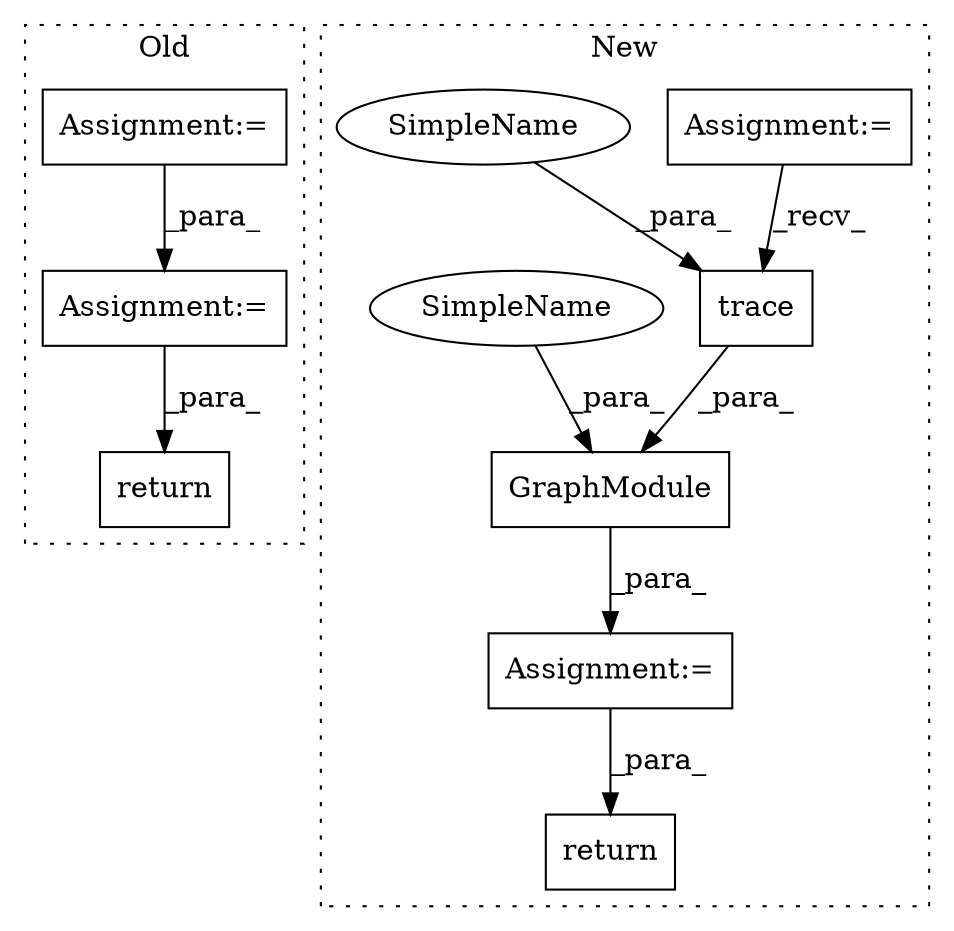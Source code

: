 digraph G {
subgraph cluster0 {
1 [label="return" a="41" s="7301" l="12" shape="box"];
6 [label="Assignment:=" a="7" s="6449" l="1" shape="box"];
7 [label="Assignment:=" a="7" s="7117" l="1" shape="box"];
label = "Old";
style="dotted";
}
subgraph cluster1 {
2 [label="trace" a="32" s="8619,8632" l="6,1" shape="box"];
3 [label="Assignment:=" a="7" s="8589" l="1" shape="box"];
4 [label="Assignment:=" a="7" s="8384" l="8" shape="box"];
5 [label="return" a="41" s="8640" l="7" shape="box"];
8 [label="GraphModule" a="32" s="8590,8633" l="12,1" shape="box"];
9 [label="SimpleName" a="42" s="8625" l="7" shape="ellipse"];
10 [label="SimpleName" a="42" s="8602" l="7" shape="ellipse"];
label = "New";
style="dotted";
}
2 -> 8 [label="_para_"];
3 -> 5 [label="_para_"];
4 -> 2 [label="_recv_"];
6 -> 7 [label="_para_"];
7 -> 1 [label="_para_"];
8 -> 3 [label="_para_"];
9 -> 2 [label="_para_"];
10 -> 8 [label="_para_"];
}